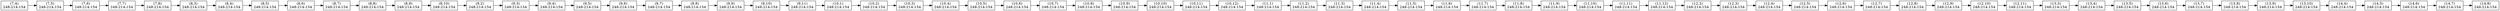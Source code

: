 digraph {
node [shape = rectangle, height=0.5, width=1.2];
graph [nodesep = 1];
rankdir=LR;
"1"[label="(7,4)\n248-214-154"];
"2"[label="(7,5)\n248-214-154"];
"1"->"2";
"3"[label="(7,6)\n248-214-154"];
"2"->"3";
"4"[label="(7,7)\n248-214-154"];
"3"->"4";
"5"[label="(7,8)\n248-214-154"];
"4"->"5";
"6"[label="(8,3)\n248-214-154"];
"5"->"6";
"7"[label="(8,4)\n248-214-154"];
"6"->"7";
"8"[label="(8,5)\n248-214-154"];
"7"->"8";
"9"[label="(8,6)\n248-214-154"];
"8"->"9";
"10"[label="(8,7)\n248-214-154"];
"9"->"10";
"11"[label="(8,8)\n248-214-154"];
"10"->"11";
"12"[label="(8,9)\n248-214-154"];
"11"->"12";
"13"[label="(8,10)\n248-214-154"];
"12"->"13";
"14"[label="(9,2)\n248-214-154"];
"13"->"14";
"15"[label="(9,3)\n248-214-154"];
"14"->"15";
"16"[label="(9,4)\n248-214-154"];
"15"->"16";
"17"[label="(9,5)\n248-214-154"];
"16"->"17";
"18"[label="(9,6)\n248-214-154"];
"17"->"18";
"19"[label="(9,7)\n248-214-154"];
"18"->"19";
"20"[label="(9,8)\n248-214-154"];
"19"->"20";
"21"[label="(9,9)\n248-214-154"];
"20"->"21";
"22"[label="(9,10)\n248-214-154"];
"21"->"22";
"23"[label="(9,11)\n248-214-154"];
"22"->"23";
"24"[label="(10,1)\n248-214-154"];
"23"->"24";
"25"[label="(10,2)\n248-214-154"];
"24"->"25";
"26"[label="(10,3)\n248-214-154"];
"25"->"26";
"27"[label="(10,4)\n248-214-154"];
"26"->"27";
"28"[label="(10,5)\n248-214-154"];
"27"->"28";
"29"[label="(10,6)\n248-214-154"];
"28"->"29";
"30"[label="(10,7)\n248-214-154"];
"29"->"30";
"31"[label="(10,8)\n248-214-154"];
"30"->"31";
"32"[label="(10,9)\n248-214-154"];
"31"->"32";
"33"[label="(10,10)\n248-214-154"];
"32"->"33";
"34"[label="(10,11)\n248-214-154"];
"33"->"34";
"35"[label="(10,12)\n248-214-154"];
"34"->"35";
"36"[label="(11,1)\n248-214-154"];
"35"->"36";
"37"[label="(11,2)\n248-214-154"];
"36"->"37";
"38"[label="(11,3)\n248-214-154"];
"37"->"38";
"39"[label="(11,4)\n248-214-154"];
"38"->"39";
"40"[label="(11,5)\n248-214-154"];
"39"->"40";
"41"[label="(11,6)\n248-214-154"];
"40"->"41";
"42"[label="(11,7)\n248-214-154"];
"41"->"42";
"43"[label="(11,8)\n248-214-154"];
"42"->"43";
"44"[label="(11,9)\n248-214-154"];
"43"->"44";
"45"[label="(11,10)\n248-214-154"];
"44"->"45";
"46"[label="(11,11)\n248-214-154"];
"45"->"46";
"47"[label="(11,12)\n248-214-154"];
"46"->"47";
"48"[label="(12,2)\n248-214-154"];
"47"->"48";
"49"[label="(12,3)\n248-214-154"];
"48"->"49";
"50"[label="(12,4)\n248-214-154"];
"49"->"50";
"51"[label="(12,5)\n248-214-154"];
"50"->"51";
"52"[label="(12,6)\n248-214-154"];
"51"->"52";
"53"[label="(12,7)\n248-214-154"];
"52"->"53";
"54"[label="(12,8)\n248-214-154"];
"53"->"54";
"55"[label="(12,9)\n248-214-154"];
"54"->"55";
"56"[label="(12,10)\n248-214-154"];
"55"->"56";
"57"[label="(12,11)\n248-214-154"];
"56"->"57";
"58"[label="(13,3)\n248-214-154"];
"57"->"58";
"59"[label="(13,4)\n248-214-154"];
"58"->"59";
"60"[label="(13,5)\n248-214-154"];
"59"->"60";
"61"[label="(13,6)\n248-214-154"];
"60"->"61";
"62"[label="(13,7)\n248-214-154"];
"61"->"62";
"63"[label="(13,8)\n248-214-154"];
"62"->"63";
"64"[label="(13,9)\n248-214-154"];
"63"->"64";
"65"[label="(13,10)\n248-214-154"];
"64"->"65";
"66"[label="(14,4)\n248-214-154"];
"65"->"66";
"67"[label="(14,5)\n248-214-154"];
"66"->"67";
"68"[label="(14,6)\n248-214-154"];
"67"->"68";
"69"[label="(14,7)\n248-214-154"];
"68"->"69";
"70"[label="(14,8)\n248-214-154"];
"69"->"70";
}
